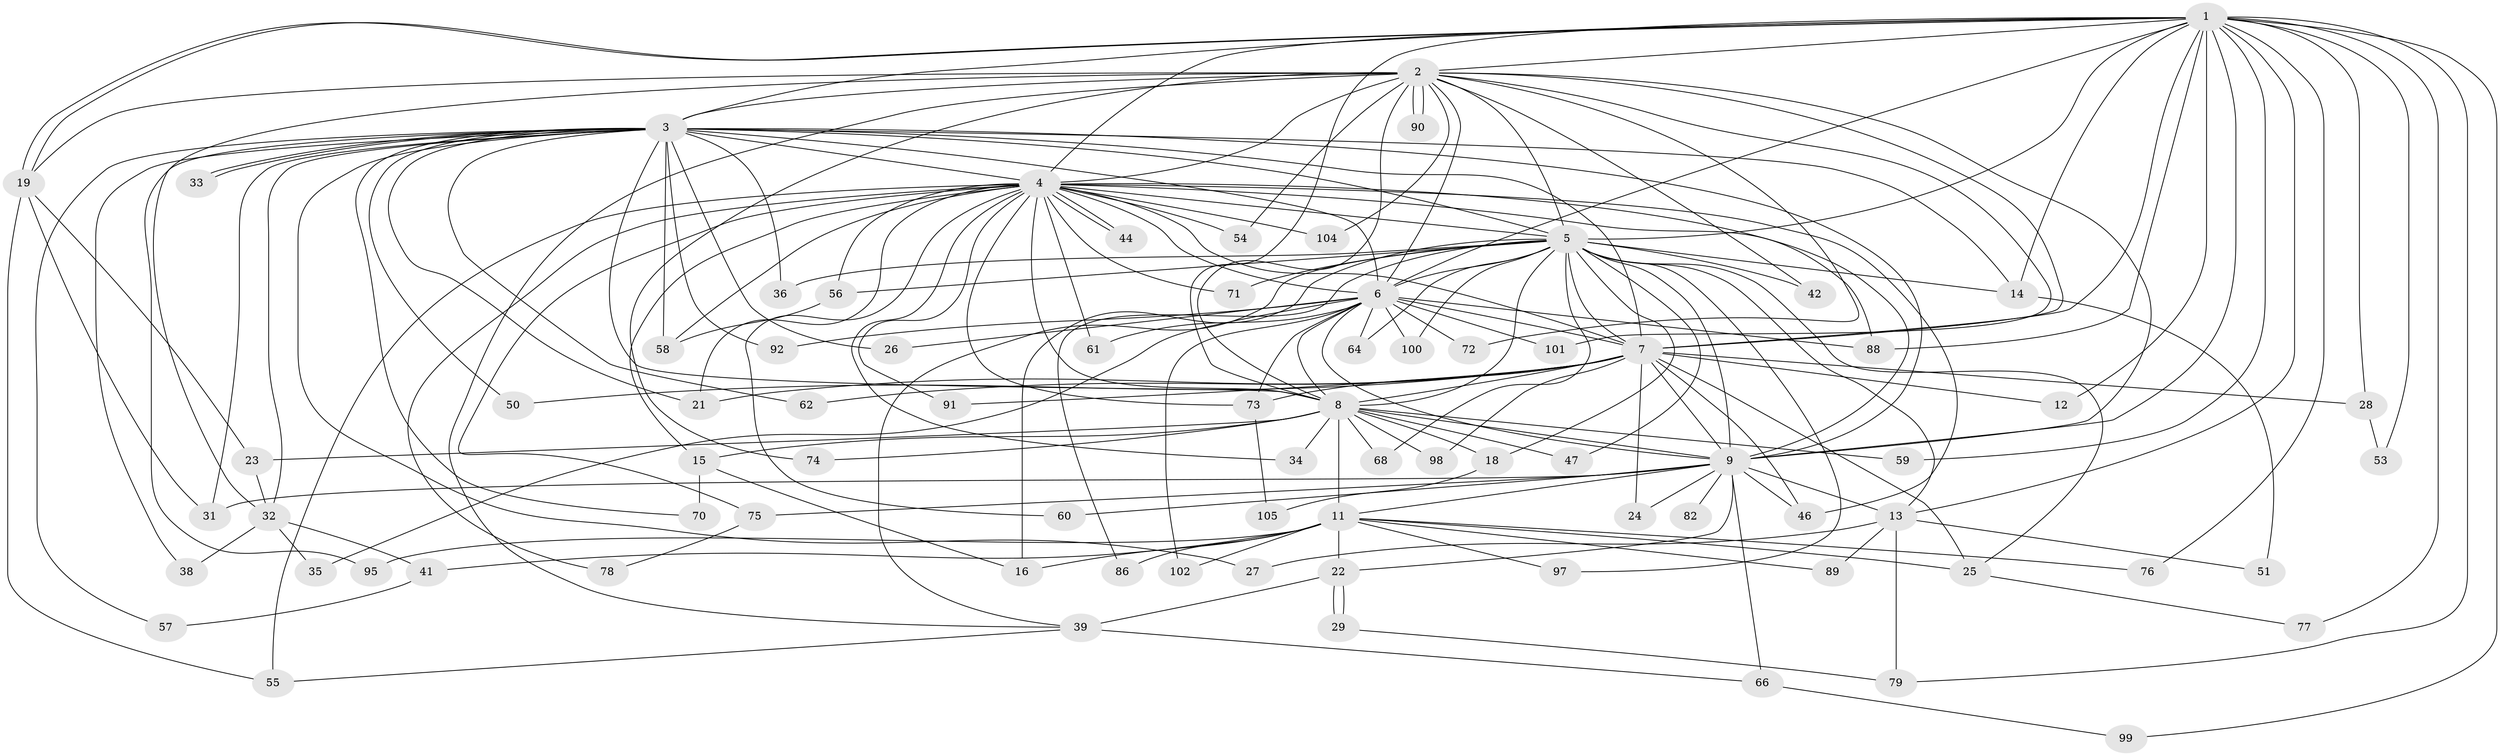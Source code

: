 // original degree distribution, {21: 0.01904761904761905, 23: 0.009523809523809525, 29: 0.009523809523809525, 24: 0.009523809523809525, 19: 0.009523809523809525, 20: 0.01904761904761905, 15: 0.009523809523809525, 14: 0.009523809523809525, 9: 0.009523809523809525, 2: 0.5428571428571428, 7: 0.009523809523809525, 4: 0.06666666666666667, 3: 0.21904761904761905, 5: 0.02857142857142857, 6: 0.01904761904761905, 10: 0.009523809523809525}
// Generated by graph-tools (version 1.1) at 2025/41/03/06/25 10:41:43]
// undirected, 80 vertices, 192 edges
graph export_dot {
graph [start="1"]
  node [color=gray90,style=filled];
  1 [super="+49"];
  2 [super="+93"];
  3 [super="+30"];
  4 [super="+81"];
  5 [super="+43"];
  6 [super="+69"];
  7 [super="+45"];
  8 [super="+63"];
  9 [super="+10"];
  11 [super="+17"];
  12;
  13 [super="+83"];
  14 [super="+20"];
  15;
  16;
  18;
  19 [super="+48"];
  21;
  22 [super="+40"];
  23;
  24;
  25 [super="+84"];
  26;
  27;
  28;
  29;
  31 [super="+65"];
  32 [super="+37"];
  33;
  34;
  35;
  36;
  38;
  39 [super="+52"];
  41;
  42;
  44;
  46 [super="+67"];
  47;
  50 [super="+85"];
  51;
  53;
  54;
  55 [super="+103"];
  56;
  57;
  58 [super="+96"];
  59;
  60;
  61;
  62;
  64;
  66;
  68;
  70;
  71;
  72;
  73 [super="+80"];
  74;
  75;
  76;
  77;
  78;
  79 [super="+87"];
  82;
  86;
  88 [super="+94"];
  89;
  90;
  91;
  92;
  95;
  97;
  98;
  99;
  100;
  101;
  102;
  104;
  105;
  1 -- 2;
  1 -- 3;
  1 -- 4;
  1 -- 5;
  1 -- 6;
  1 -- 7;
  1 -- 8;
  1 -- 9 [weight=2];
  1 -- 12;
  1 -- 13;
  1 -- 14;
  1 -- 19;
  1 -- 19;
  1 -- 28 [weight=2];
  1 -- 53;
  1 -- 76;
  1 -- 77;
  1 -- 88;
  1 -- 99;
  1 -- 59;
  1 -- 79;
  2 -- 3 [weight=2];
  2 -- 4;
  2 -- 5;
  2 -- 6;
  2 -- 7;
  2 -- 8;
  2 -- 9 [weight=2];
  2 -- 32;
  2 -- 39;
  2 -- 42;
  2 -- 54;
  2 -- 72;
  2 -- 74;
  2 -- 90;
  2 -- 90;
  2 -- 101;
  2 -- 104;
  2 -- 19;
  3 -- 4 [weight=3];
  3 -- 5;
  3 -- 6;
  3 -- 7;
  3 -- 8;
  3 -- 9 [weight=2];
  3 -- 14;
  3 -- 21;
  3 -- 26;
  3 -- 27;
  3 -- 33;
  3 -- 33;
  3 -- 36 [weight=2];
  3 -- 38;
  3 -- 57;
  3 -- 58;
  3 -- 62;
  3 -- 70;
  3 -- 31;
  3 -- 50 [weight=2];
  3 -- 92;
  3 -- 95;
  3 -- 32;
  4 -- 5;
  4 -- 6;
  4 -- 7;
  4 -- 8;
  4 -- 9 [weight=2];
  4 -- 15;
  4 -- 21;
  4 -- 34;
  4 -- 44;
  4 -- 44;
  4 -- 46;
  4 -- 54;
  4 -- 56;
  4 -- 60;
  4 -- 61;
  4 -- 71;
  4 -- 75;
  4 -- 78;
  4 -- 88;
  4 -- 104;
  4 -- 91;
  4 -- 58;
  4 -- 73;
  4 -- 55;
  5 -- 6;
  5 -- 7;
  5 -- 8 [weight=2];
  5 -- 9 [weight=2];
  5 -- 16;
  5 -- 18;
  5 -- 39;
  5 -- 42;
  5 -- 47;
  5 -- 64;
  5 -- 68;
  5 -- 71;
  5 -- 86;
  5 -- 97;
  5 -- 56;
  5 -- 100;
  5 -- 36;
  5 -- 14;
  5 -- 13;
  5 -- 25;
  6 -- 7;
  6 -- 8 [weight=2];
  6 -- 9 [weight=2];
  6 -- 26;
  6 -- 35;
  6 -- 61;
  6 -- 64;
  6 -- 72;
  6 -- 73;
  6 -- 100;
  6 -- 102;
  6 -- 92;
  6 -- 101;
  6 -- 88;
  7 -- 8;
  7 -- 9 [weight=2];
  7 -- 12;
  7 -- 24;
  7 -- 25;
  7 -- 28;
  7 -- 46;
  7 -- 50;
  7 -- 62;
  7 -- 73;
  7 -- 91;
  7 -- 98;
  7 -- 21;
  8 -- 9 [weight=2];
  8 -- 11;
  8 -- 15;
  8 -- 18;
  8 -- 23;
  8 -- 34;
  8 -- 47;
  8 -- 59;
  8 -- 68;
  8 -- 74;
  8 -- 98;
  9 -- 11;
  9 -- 24;
  9 -- 60;
  9 -- 75;
  9 -- 82 [weight=2];
  9 -- 66;
  9 -- 13;
  9 -- 22;
  9 -- 31;
  9 -- 46;
  11 -- 22;
  11 -- 25;
  11 -- 86;
  11 -- 95;
  11 -- 97;
  11 -- 102;
  11 -- 16;
  11 -- 89;
  11 -- 76;
  11 -- 41;
  13 -- 27;
  13 -- 51;
  13 -- 89;
  13 -- 79;
  14 -- 51;
  15 -- 16;
  15 -- 70;
  18 -- 105;
  19 -- 23;
  19 -- 31;
  19 -- 55;
  22 -- 29;
  22 -- 29;
  22 -- 39 [weight=2];
  23 -- 32;
  25 -- 77;
  28 -- 53;
  29 -- 79;
  32 -- 35;
  32 -- 38;
  32 -- 41;
  39 -- 66;
  39 -- 55;
  41 -- 57;
  56 -- 58;
  66 -- 99;
  73 -- 105;
  75 -- 78;
}
